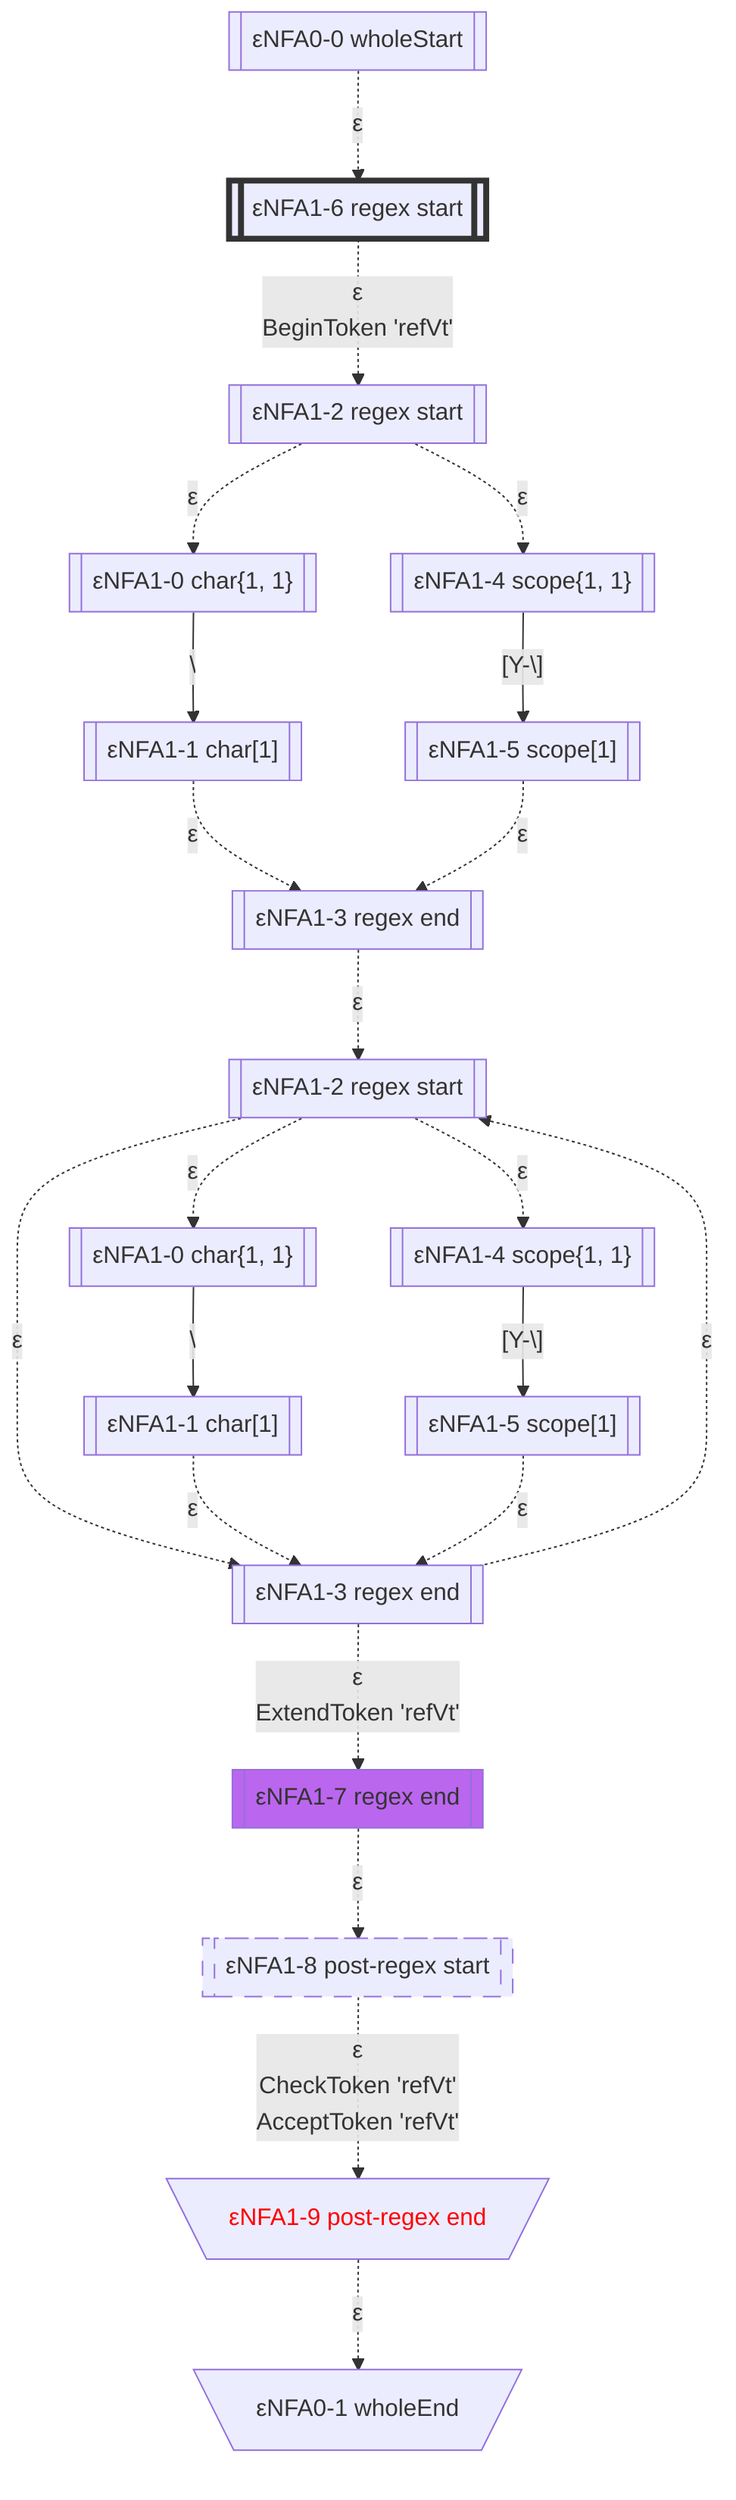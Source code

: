flowchart
classDef c0001 color:#FF0000;
classDef c0010 stroke-dasharray: 10 10;
classDef c0011 stroke-dasharray: 10 10,color:#FF0000;
classDef c0100 fill:#BB66EE;
classDef c0101 fill:#BB66EE,color:#FF0000;
classDef c0110 fill:#BB66EE,stroke-dasharray: 10 10;
classDef c0111 fill:#BB66EE,stroke-dasharray: 10 10,color:#FF0000;
classDef c1000 stroke:#333,stroke-width:4px;
classDef c1001 stroke:#333,stroke-width:4px,color:#FF0000;
classDef c1010 stroke:#333,stroke-width:4px,stroke-dasharray: 10 10;
classDef c1011 stroke:#333,stroke-width:4px,stroke-dasharray: 10 10,color:#FF0000;
classDef c1100 stroke:#333,stroke-width:4px,fill:#BB66EE;
classDef c1101 stroke:#333,stroke-width:4px,fill:#BB66EE,color:#FF0000;
classDef c1110 stroke:#333,stroke-width:4px,fill:#BB66EE,stroke-dasharray: 10 10;
classDef c1111 stroke:#333,stroke-width:4px,fill:#BB66EE,stroke-dasharray: 10 10,color:#FF0000;
eNFA0_0_4620049[["εNFA0-0 wholeStart"]]
eNFA1_6_24309136[["εNFA1-6 regex start"]]
class eNFA1_6_24309136 c1000;
eNFA1_2_10750772[["εNFA1-2 regex start"]]
eNFA1_0_65506178[["εNFA1-0 char{1, 1}"]]
eNFA1_4_29648085[["εNFA1-4 scope{1, 1}"]]
eNFA1_1_39601516[["εNFA1-1 char[1]"]]
eNFA1_5_52684690[["εNFA1-5 scope[1]"]]
eNFA1_3_4400168[["εNFA1-3 regex end"]]
eNFA1_2_20869327[["εNFA1-2 regex start"]]
eNFA1_0_12693918[["εNFA1-0 char{1, 1}"]]
eNFA1_4_53606218[["εNFA1-4 scope{1, 1}"]]
eNFA1_3_47136405[["εNFA1-3 regex end"]]
eNFA1_1_59952436[["εNFA1-1 char[1]"]]
eNFA1_5_2701015[["εNFA1-5 scope[1]"]]
eNFA1_7_21574462[["εNFA1-7 regex end"]]
class eNFA1_7_21574462 c0100;
eNFA1_8_17455632[["εNFA1-8 post-regex start"]]
class eNFA1_8_17455632 c0010;
eNFA1_9_22882960[\"εNFA1-9 post-regex end"/]
class eNFA1_9_22882960 c0001;
eNFA0_1_23120425[\"εNFA0-1 wholeEnd"/]
eNFA0_0_4620049 -.->|"ε"|eNFA1_6_24309136
eNFA1_6_24309136 -.->|"ε
BeginToken 'refVt'"|eNFA1_2_10750772
eNFA1_2_10750772 -.->|"ε"|eNFA1_0_65506178
eNFA1_2_10750772 -.->|"ε"|eNFA1_4_29648085
eNFA1_0_65506178 -->|"#92;"|eNFA1_1_39601516
eNFA1_4_29648085 -->|"[Y-#92;]"|eNFA1_5_52684690
eNFA1_1_39601516 -.->|"ε"|eNFA1_3_4400168
eNFA1_5_52684690 -.->|"ε"|eNFA1_3_4400168
eNFA1_3_4400168 -.->|"ε"|eNFA1_2_20869327
eNFA1_2_20869327 -.->|"ε"|eNFA1_0_12693918
eNFA1_2_20869327 -.->|"ε"|eNFA1_4_53606218
eNFA1_2_20869327 -.->|"ε"|eNFA1_3_47136405
eNFA1_0_12693918 -->|"#92;"|eNFA1_1_59952436
eNFA1_4_53606218 -->|"[Y-#92;]"|eNFA1_5_2701015
eNFA1_3_47136405 -.->|"ε"|eNFA1_2_20869327
eNFA1_3_47136405 -.->|"ε
ExtendToken 'refVt'"|eNFA1_7_21574462
eNFA1_1_59952436 -.->|"ε"|eNFA1_3_47136405
eNFA1_5_2701015 -.->|"ε"|eNFA1_3_47136405
eNFA1_7_21574462 -.->|"ε"|eNFA1_8_17455632
eNFA1_8_17455632 -.->|"ε
CheckToken 'refVt'
AcceptToken 'refVt'"|eNFA1_9_22882960
eNFA1_9_22882960 -.->|"ε"|eNFA0_1_23120425